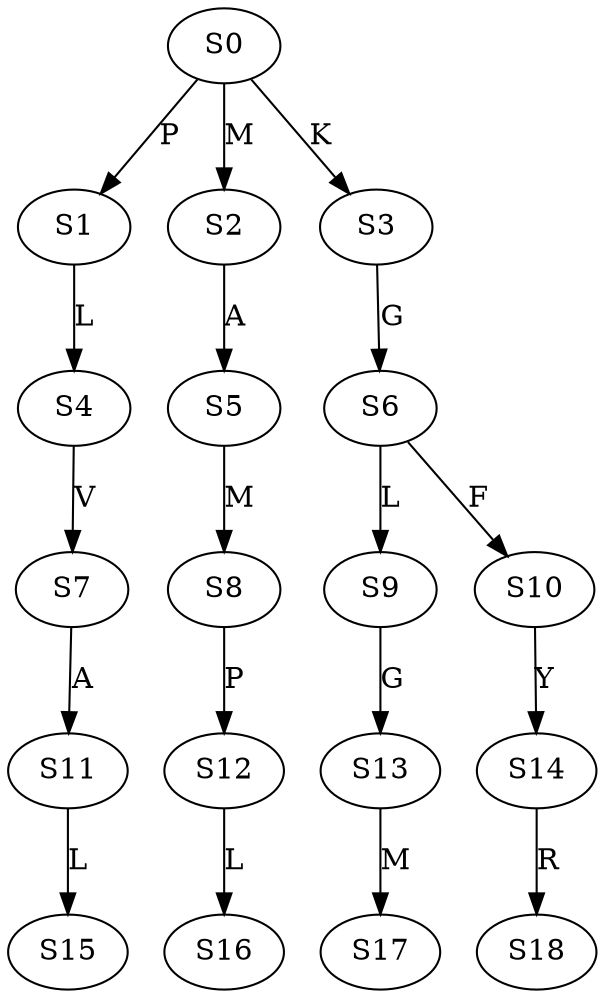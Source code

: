 strict digraph  {
	S0 -> S1 [ label = P ];
	S0 -> S2 [ label = M ];
	S0 -> S3 [ label = K ];
	S1 -> S4 [ label = L ];
	S2 -> S5 [ label = A ];
	S3 -> S6 [ label = G ];
	S4 -> S7 [ label = V ];
	S5 -> S8 [ label = M ];
	S6 -> S9 [ label = L ];
	S6 -> S10 [ label = F ];
	S7 -> S11 [ label = A ];
	S8 -> S12 [ label = P ];
	S9 -> S13 [ label = G ];
	S10 -> S14 [ label = Y ];
	S11 -> S15 [ label = L ];
	S12 -> S16 [ label = L ];
	S13 -> S17 [ label = M ];
	S14 -> S18 [ label = R ];
}
